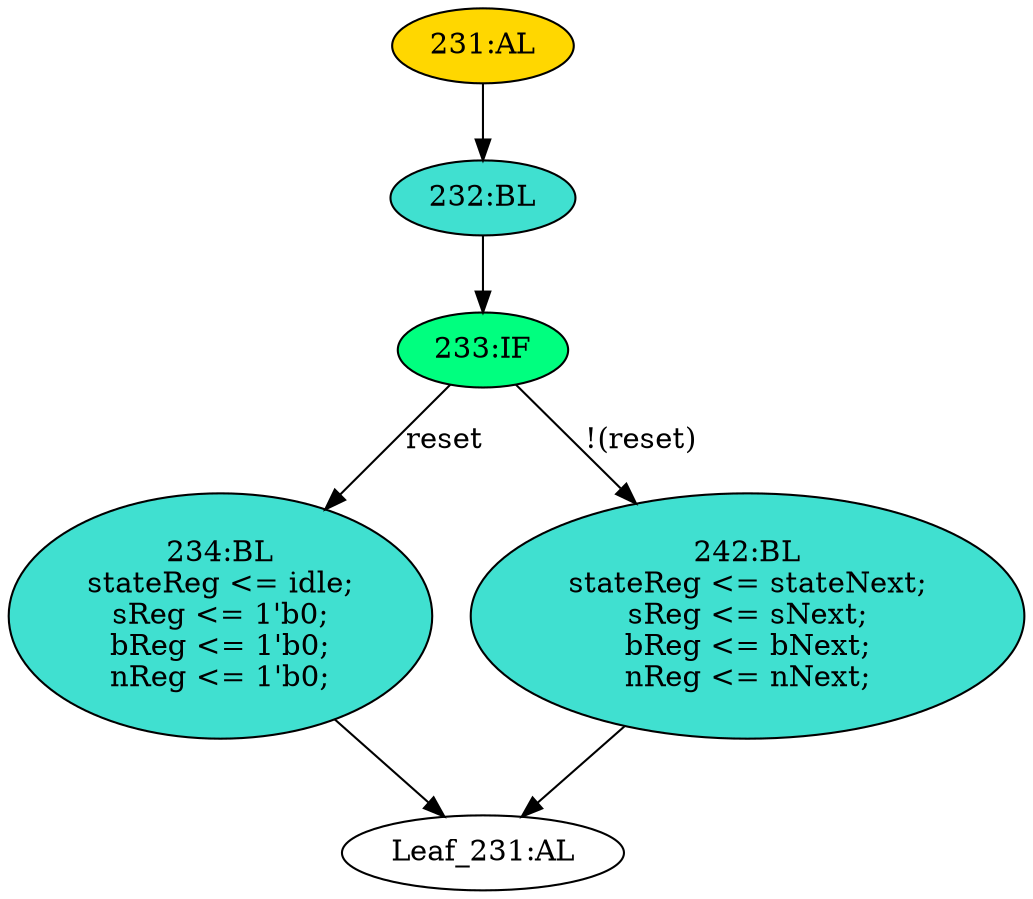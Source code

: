 strict digraph "" {
	node [label="\N"];
	"234:BL"	 [ast="<pyverilog.vparser.ast.Block object at 0x7f544cd96910>",
		fillcolor=turquoise,
		label="234:BL
stateReg <= idle;
sReg <= 1'b0;
bReg <= 1'b0;
nReg <= 1'b0;",
		statements="[<pyverilog.vparser.ast.NonblockingSubstitution object at 0x7f544cd96310>, <pyverilog.vparser.ast.NonblockingSubstitution object \
at 0x7f544cd96550>, <pyverilog.vparser.ast.NonblockingSubstitution object at 0x7f544cd96690>, <pyverilog.vparser.ast.NonblockingSubstitution \
object at 0x7f544cd967d0>]",
		style=filled,
		typ=Block];
	"Leaf_231:AL"	 [def_var="['bReg', 'sReg', 'nReg', 'stateReg']",
		label="Leaf_231:AL"];
	"234:BL" -> "Leaf_231:AL"	 [cond="[]",
		lineno=None];
	"232:BL"	 [ast="<pyverilog.vparser.ast.Block object at 0x7f544d9caad0>",
		fillcolor=turquoise,
		label="232:BL",
		statements="[]",
		style=filled,
		typ=Block];
	"233:IF"	 [ast="<pyverilog.vparser.ast.IfStatement object at 0x7f544cd96950>",
		fillcolor=springgreen,
		label="233:IF",
		statements="[]",
		style=filled,
		typ=IfStatement];
	"232:BL" -> "233:IF"	 [cond="[]",
		lineno=None];
	"231:AL"	 [ast="<pyverilog.vparser.ast.Always object at 0x7f544cd96f90>",
		clk_sens=True,
		fillcolor=gold,
		label="231:AL",
		sens="['clk', 'reset']",
		statements="[]",
		style=filled,
		typ=Always,
		use_var="['reset', 'stateNext', 'idle', 'nNext', 'sNext', 'bNext']"];
	"231:AL" -> "232:BL"	 [cond="[]",
		lineno=None];
	"233:IF" -> "234:BL"	 [cond="['reset']",
		label=reset,
		lineno=233];
	"242:BL"	 [ast="<pyverilog.vparser.ast.Block object at 0x7f544cd969d0>",
		fillcolor=turquoise,
		label="242:BL
stateReg <= stateNext;
sReg <= sNext;
bReg <= bNext;
nReg <= nNext;",
		statements="[<pyverilog.vparser.ast.NonblockingSubstitution object at 0x7f544cd96a10>, <pyverilog.vparser.ast.NonblockingSubstitution object \
at 0x7f544cd96b50>, <pyverilog.vparser.ast.NonblockingSubstitution object at 0x7f544cd96c90>, <pyverilog.vparser.ast.NonblockingSubstitution \
object at 0x7f544cd96dd0>]",
		style=filled,
		typ=Block];
	"233:IF" -> "242:BL"	 [cond="['reset']",
		label="!(reset)",
		lineno=233];
	"242:BL" -> "Leaf_231:AL"	 [cond="[]",
		lineno=None];
}
